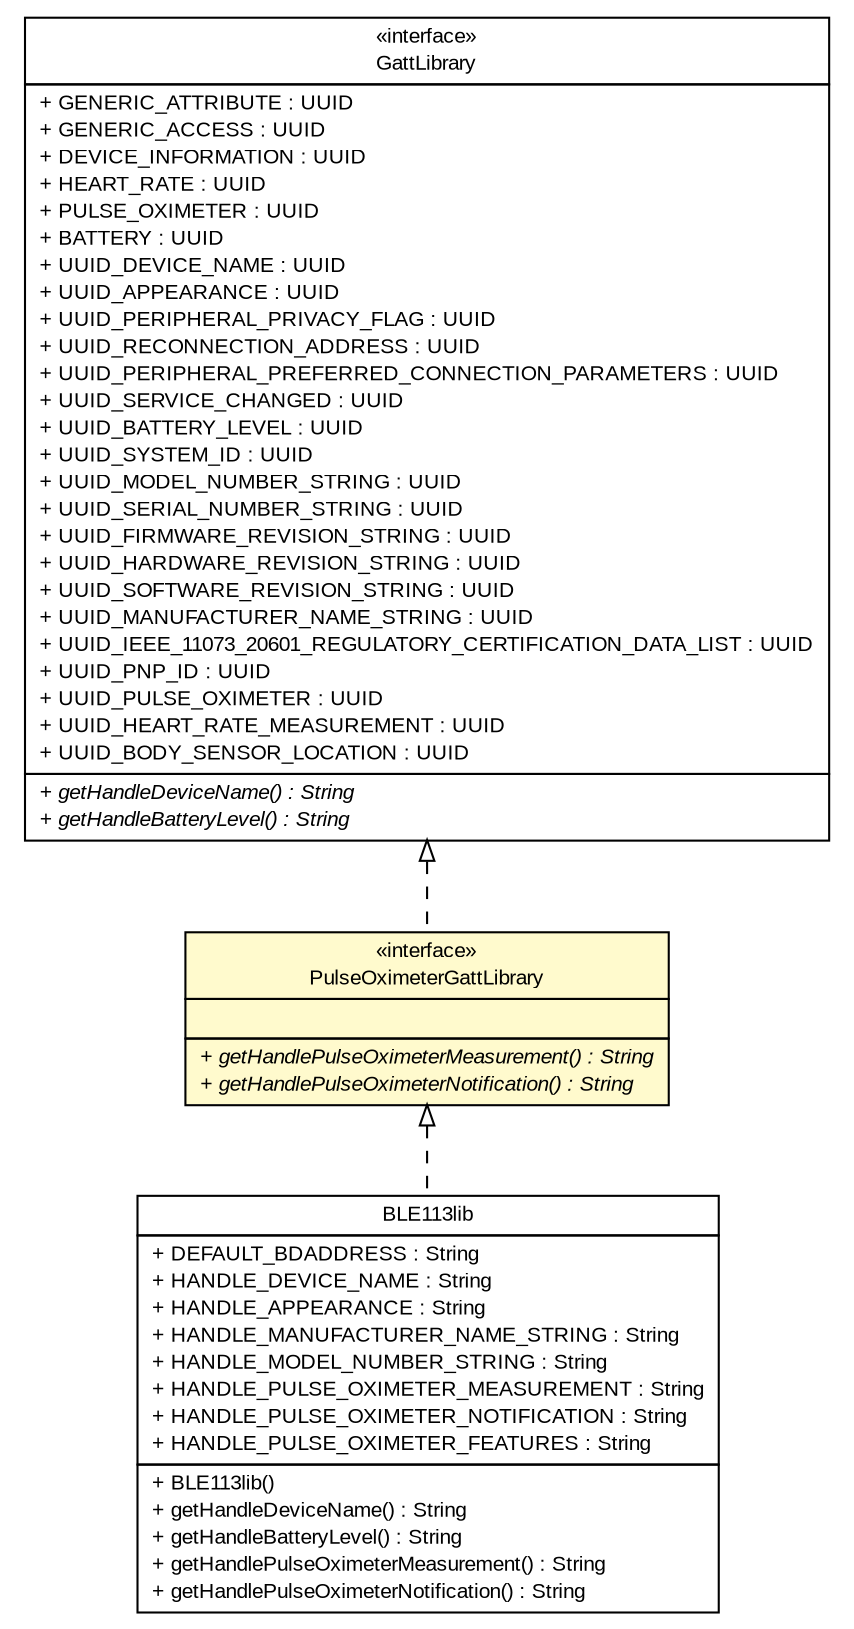 #!/usr/local/bin/dot
#
# Class diagram 
# Generated by UMLGraph version R5_6 (http://www.umlgraph.org/)
#

digraph G {
	edge [fontname="arial",fontsize=10,labelfontname="arial",labelfontsize=10];
	node [fontname="arial",fontsize=10,shape=plaintext];
	nodesep=0.25;
	ranksep=0.5;
	// de.fhg.fit.biomos.sensorplatform.gatt.BLE113lib
	c4284 [label=<<table title="de.fhg.fit.biomos.sensorplatform.gatt.BLE113lib" border="0" cellborder="1" cellspacing="0" cellpadding="2" port="p" href="./BLE113lib.html">
		<tr><td><table border="0" cellspacing="0" cellpadding="1">
<tr><td align="center" balign="center"> BLE113lib </td></tr>
		</table></td></tr>
		<tr><td><table border="0" cellspacing="0" cellpadding="1">
<tr><td align="left" balign="left"> + DEFAULT_BDADDRESS : String </td></tr>
<tr><td align="left" balign="left"> + HANDLE_DEVICE_NAME : String </td></tr>
<tr><td align="left" balign="left"> + HANDLE_APPEARANCE : String </td></tr>
<tr><td align="left" balign="left"> + HANDLE_MANUFACTURER_NAME_STRING : String </td></tr>
<tr><td align="left" balign="left"> + HANDLE_MODEL_NUMBER_STRING : String </td></tr>
<tr><td align="left" balign="left"> + HANDLE_PULSE_OXIMETER_MEASUREMENT : String </td></tr>
<tr><td align="left" balign="left"> + HANDLE_PULSE_OXIMETER_NOTIFICATION : String </td></tr>
<tr><td align="left" balign="left"> + HANDLE_PULSE_OXIMETER_FEATURES : String </td></tr>
		</table></td></tr>
		<tr><td><table border="0" cellspacing="0" cellpadding="1">
<tr><td align="left" balign="left"> + BLE113lib() </td></tr>
<tr><td align="left" balign="left"> + getHandleDeviceName() : String </td></tr>
<tr><td align="left" balign="left"> + getHandleBatteryLevel() : String </td></tr>
<tr><td align="left" balign="left"> + getHandlePulseOximeterMeasurement() : String </td></tr>
<tr><td align="left" balign="left"> + getHandlePulseOximeterNotification() : String </td></tr>
		</table></td></tr>
		</table>>, URL="./BLE113lib.html", fontname="arial", fontcolor="black", fontsize=10.0];
	// de.fhg.fit.biomos.sensorplatform.gatt.PulseOximeterGattLibrary
	c4289 [label=<<table title="de.fhg.fit.biomos.sensorplatform.gatt.PulseOximeterGattLibrary" border="0" cellborder="1" cellspacing="0" cellpadding="2" port="p" bgcolor="lemonChiffon" href="./PulseOximeterGattLibrary.html">
		<tr><td><table border="0" cellspacing="0" cellpadding="1">
<tr><td align="center" balign="center"> &#171;interface&#187; </td></tr>
<tr><td align="center" balign="center"> PulseOximeterGattLibrary </td></tr>
		</table></td></tr>
		<tr><td><table border="0" cellspacing="0" cellpadding="1">
<tr><td align="left" balign="left">  </td></tr>
		</table></td></tr>
		<tr><td><table border="0" cellspacing="0" cellpadding="1">
<tr><td align="left" balign="left"><font face="arial italic" point-size="10.0"> + getHandlePulseOximeterMeasurement() : String </font></td></tr>
<tr><td align="left" balign="left"><font face="arial italic" point-size="10.0"> + getHandlePulseOximeterNotification() : String </font></td></tr>
		</table></td></tr>
		</table>>, URL="./PulseOximeterGattLibrary.html", fontname="arial", fontcolor="black", fontsize=10.0];
	// de.fhg.fit.biomos.sensorplatform.gatt.GattLibrary
	c4291 [label=<<table title="de.fhg.fit.biomos.sensorplatform.gatt.GattLibrary" border="0" cellborder="1" cellspacing="0" cellpadding="2" port="p" href="./GattLibrary.html">
		<tr><td><table border="0" cellspacing="0" cellpadding="1">
<tr><td align="center" balign="center"> &#171;interface&#187; </td></tr>
<tr><td align="center" balign="center"> GattLibrary </td></tr>
		</table></td></tr>
		<tr><td><table border="0" cellspacing="0" cellpadding="1">
<tr><td align="left" balign="left"> + GENERIC_ATTRIBUTE : UUID </td></tr>
<tr><td align="left" balign="left"> + GENERIC_ACCESS : UUID </td></tr>
<tr><td align="left" balign="left"> + DEVICE_INFORMATION : UUID </td></tr>
<tr><td align="left" balign="left"> + HEART_RATE : UUID </td></tr>
<tr><td align="left" balign="left"> + PULSE_OXIMETER : UUID </td></tr>
<tr><td align="left" balign="left"> + BATTERY : UUID </td></tr>
<tr><td align="left" balign="left"> + UUID_DEVICE_NAME : UUID </td></tr>
<tr><td align="left" balign="left"> + UUID_APPEARANCE : UUID </td></tr>
<tr><td align="left" balign="left"> + UUID_PERIPHERAL_PRIVACY_FLAG : UUID </td></tr>
<tr><td align="left" balign="left"> + UUID_RECONNECTION_ADDRESS : UUID </td></tr>
<tr><td align="left" balign="left"> + UUID_PERIPHERAL_PREFERRED_CONNECTION_PARAMETERS : UUID </td></tr>
<tr><td align="left" balign="left"> + UUID_SERVICE_CHANGED : UUID </td></tr>
<tr><td align="left" balign="left"> + UUID_BATTERY_LEVEL : UUID </td></tr>
<tr><td align="left" balign="left"> + UUID_SYSTEM_ID : UUID </td></tr>
<tr><td align="left" balign="left"> + UUID_MODEL_NUMBER_STRING : UUID </td></tr>
<tr><td align="left" balign="left"> + UUID_SERIAL_NUMBER_STRING : UUID </td></tr>
<tr><td align="left" balign="left"> + UUID_FIRMWARE_REVISION_STRING : UUID </td></tr>
<tr><td align="left" balign="left"> + UUID_HARDWARE_REVISION_STRING : UUID </td></tr>
<tr><td align="left" balign="left"> + UUID_SOFTWARE_REVISION_STRING : UUID </td></tr>
<tr><td align="left" balign="left"> + UUID_MANUFACTURER_NAME_STRING : UUID </td></tr>
<tr><td align="left" balign="left"> + UUID_IEEE_11073_20601_REGULATORY_CERTIFICATION_DATA_LIST : UUID </td></tr>
<tr><td align="left" balign="left"> + UUID_PNP_ID : UUID </td></tr>
<tr><td align="left" balign="left"> + UUID_PULSE_OXIMETER : UUID </td></tr>
<tr><td align="left" balign="left"> + UUID_HEART_RATE_MEASUREMENT : UUID </td></tr>
<tr><td align="left" balign="left"> + UUID_BODY_SENSOR_LOCATION : UUID </td></tr>
		</table></td></tr>
		<tr><td><table border="0" cellspacing="0" cellpadding="1">
<tr><td align="left" balign="left"><font face="arial italic" point-size="10.0"> + getHandleDeviceName() : String </font></td></tr>
<tr><td align="left" balign="left"><font face="arial italic" point-size="10.0"> + getHandleBatteryLevel() : String </font></td></tr>
		</table></td></tr>
		</table>>, URL="./GattLibrary.html", fontname="arial", fontcolor="black", fontsize=10.0];
	//de.fhg.fit.biomos.sensorplatform.gatt.BLE113lib implements de.fhg.fit.biomos.sensorplatform.gatt.PulseOximeterGattLibrary
	c4289:p -> c4284:p [dir=back,arrowtail=empty,style=dashed];
	//de.fhg.fit.biomos.sensorplatform.gatt.PulseOximeterGattLibrary implements de.fhg.fit.biomos.sensorplatform.gatt.GattLibrary
	c4291:p -> c4289:p [dir=back,arrowtail=empty,style=dashed];
}

